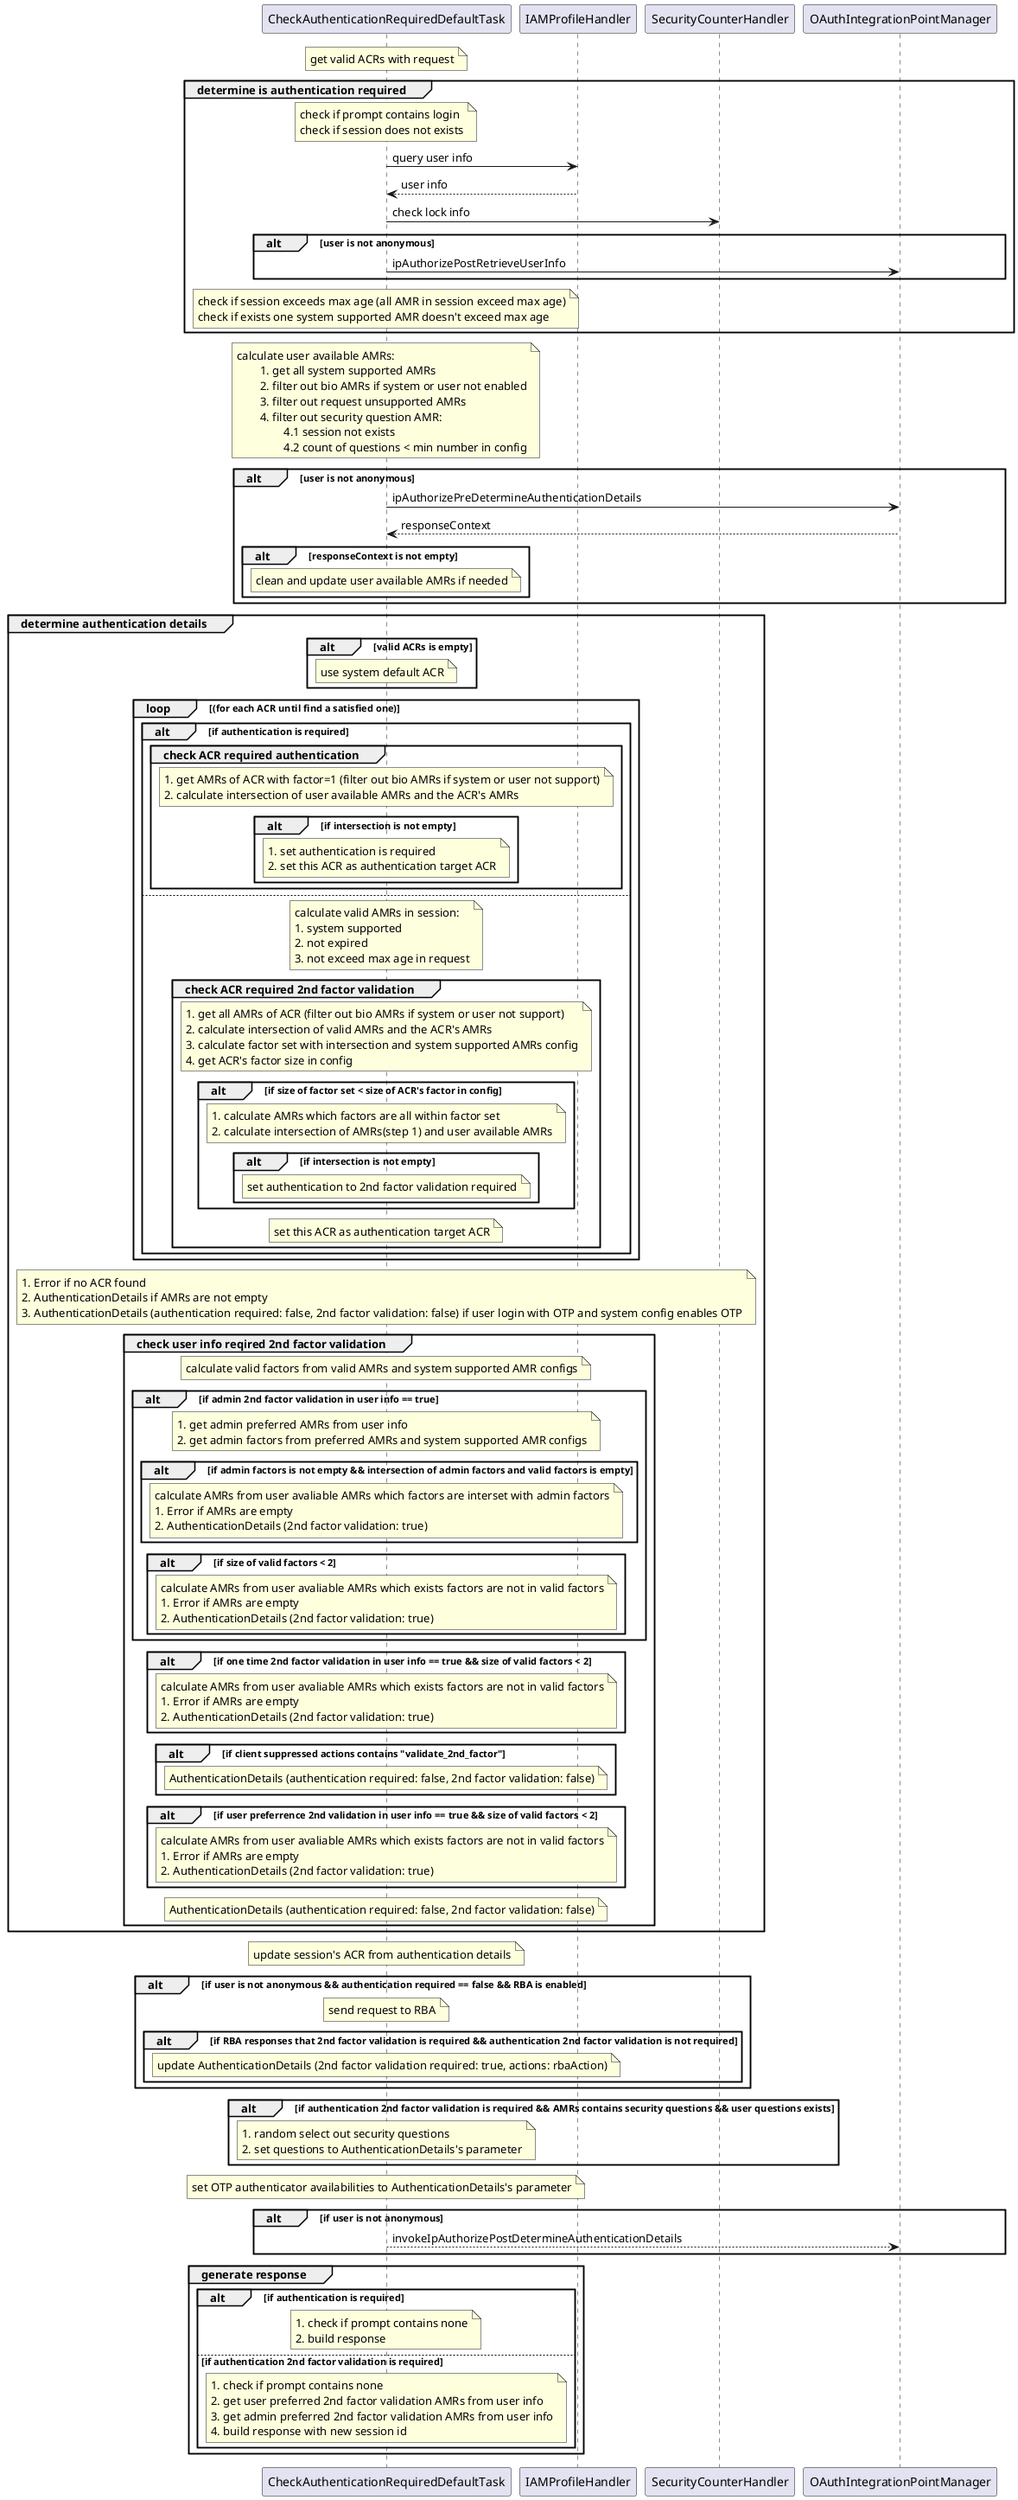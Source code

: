 @startuml
note over CheckAuthenticationRequiredDefaultTask: get valid ACRs with request
group determine is authentication required
	note over CheckAuthenticationRequiredDefaultTask
		check if prompt contains login
		check if session does not exists
	end note
	CheckAuthenticationRequiredDefaultTask -> IAMProfileHandler: query user info
	IAMProfileHandler --> CheckAuthenticationRequiredDefaultTask: user info
	CheckAuthenticationRequiredDefaultTask -> SecurityCounterHandler: check lock info
	alt user is not anonymous
		CheckAuthenticationRequiredDefaultTask -> OAuthIntegrationPointManager: ipAuthorizePostRetrieveUserInfo
	end
	note over CheckAuthenticationRequiredDefaultTask
		check if session exceeds max age (all AMR in session exceed max age)
		check if exists one system supported AMR doesn't exceed max age
	end note
end 
note over CheckAuthenticationRequiredDefaultTask
	calculate user available AMRs:
		1. get all system supported AMRs
		2. filter out bio AMRs if system or user not enabled
		3. filter out request unsupported AMRs
		4. filter out security question AMR:
			4.1 session not exists
			4.2 count of questions < min number in config
end note
alt user is not anonymous
	CheckAuthenticationRequiredDefaultTask -> OAuthIntegrationPointManager: ipAuthorizePreDetermineAuthenticationDetails
	OAuthIntegrationPointManager --> CheckAuthenticationRequiredDefaultTask: responseContext
	alt responseContext is not empty
		note over CheckAuthenticationRequiredDefaultTask: clean and update user available AMRs if needed
	end
end
group determine authentication details
	alt valid ACRs is empty
		note over CheckAuthenticationRequiredDefaultTask: use system default ACR
	end
	loop (for each ACR until find a satisfied one)
		alt if authentication is required
			group check ACR required authentication
				note over CheckAuthenticationRequiredDefaultTask
					1. get AMRs of ACR with factor=1 (filter out bio AMRs if system or user not support)
					2. calculate intersection of user available AMRs and the ACR's AMRs
				end note
				alt if intersection is not empty
					note over CheckAuthenticationRequiredDefaultTask
					1. set authentication is required
					2. set this ACR as authentication target ACR
					end note
				end
			end
		else 
			note over CheckAuthenticationRequiredDefaultTask
				calculate valid AMRs in session:
				1. system supported
				2. not expired
				3. not exceed max age in request
			end note
			group check ACR required 2nd factor validation
				note over CheckAuthenticationRequiredDefaultTask
					1. get all AMRs of ACR (filter out bio AMRs if system or user not support)
					2. calculate intersection of valid AMRs and the ACR's AMRs
					3. calculate factor set with intersection and system supported AMRs config
					4. get ACR's factor size in config
				end note
				alt if size of factor set < size of ACR's factor in config
					note over CheckAuthenticationRequiredDefaultTask
						1. calculate AMRs which factors are all within factor set
						2. calculate intersection of AMRs(step 1) and user available AMRs
					end note
					alt if intersection is not empty
						note over CheckAuthenticationRequiredDefaultTask: set authentication to 2nd factor validation required
					end
				end
				note over CheckAuthenticationRequiredDefaultTask: set this ACR as authentication target ACR
			end
		end
	end
	note over CheckAuthenticationRequiredDefaultTask
		1. Error if no ACR found
		2. AuthenticationDetails if AMRs are not empty
		3. AuthenticationDetails (authentication required: false, 2nd factor validation: false) if user login with OTP and system config enables OTP
	end note
	group check user info reqired 2nd factor validation
		note over CheckAuthenticationRequiredDefaultTask: calculate valid factors from valid AMRs and system supported AMR configs
		alt if admin 2nd factor validation in user info == true
			note over CheckAuthenticationRequiredDefaultTask
				1. get admin preferred AMRs from user info
				2. get admin factors from preferred AMRs and system supported AMR configs
			end note
			alt if admin factors is not empty && intersection of admin factors and valid factors is empty
				note over CheckAuthenticationRequiredDefaultTask
					calculate AMRs from user avaliable AMRs which factors are interset with admin factors
					1. Error if AMRs are empty
					2. AuthenticationDetails (2nd factor validation: true)
				end note
			end
			alt if size of valid factors < 2
				note over CheckAuthenticationRequiredDefaultTask
					calculate AMRs from user avaliable AMRs which exists factors are not in valid factors
					1. Error if AMRs are empty
					2. AuthenticationDetails (2nd factor validation: true)
				end note
			end
		end
		alt if one time 2nd factor validation in user info == true && size of valid factors < 2
			note over CheckAuthenticationRequiredDefaultTask
				calculate AMRs from user avaliable AMRs which exists factors are not in valid factors
				1. Error if AMRs are empty
				2. AuthenticationDetails (2nd factor validation: true)
			end note
		end
		alt if client suppressed actions contains "validate_2nd_factor"
			note over CheckAuthenticationRequiredDefaultTask: AuthenticationDetails (authentication required: false, 2nd factor validation: false)
		end
		alt if user preferrence 2nd validation in user info == true && size of valid factors < 2
			note over CheckAuthenticationRequiredDefaultTask
				calculate AMRs from user avaliable AMRs which exists factors are not in valid factors
				1. Error if AMRs are empty
				2. AuthenticationDetails (2nd factor validation: true)
			end note
		end
		note over CheckAuthenticationRequiredDefaultTask: AuthenticationDetails (authentication required: false, 2nd factor validation: false)
	end
end
note over CheckAuthenticationRequiredDefaultTask: update session's ACR from authentication details
alt if user is not anonymous && authentication required == false && RBA is enabled
	note over CheckAuthenticationRequiredDefaultTask: send request to RBA
	alt if RBA responses that 2nd factor validation is required && authentication 2nd factor validation is not required
		note over CheckAuthenticationRequiredDefaultTask: update AuthenticationDetails (2nd factor validation required: true, actions: rbaAction)
	end
end
alt if authentication 2nd factor validation is required && AMRs contains security questions && user questions exists
	note over CheckAuthenticationRequiredDefaultTask
		1. random select out security questions
		2. set questions to AuthenticationDetails's parameter
	end note
end
note over CheckAuthenticationRequiredDefaultTask: set OTP authenticator availabilities to AuthenticationDetails's parameter
alt if user is not anonymous
	CheckAuthenticationRequiredDefaultTask --> OAuthIntegrationPointManager: invokeIpAuthorizePostDetermineAuthenticationDetails
end 
group generate response
	alt if authentication is required
		note over CheckAuthenticationRequiredDefaultTask
			1. check if prompt contains none
			2. build response
		end note
	else if authentication 2nd factor validation is required
		note over CheckAuthenticationRequiredDefaultTask
			1. check if prompt contains none
			2. get user preferred 2nd factor validation AMRs from user info
			3. get admin preferred 2nd factor validation AMRs from user info
			4. build response with new session id
		end note
	end
end
@enduml
